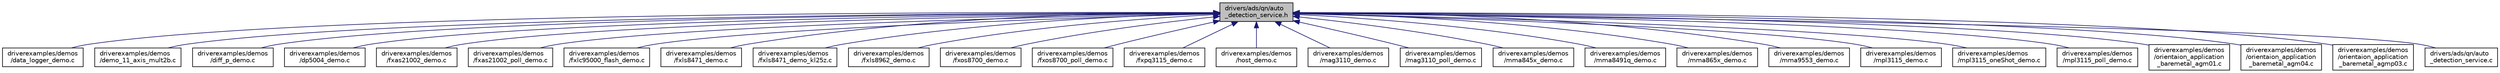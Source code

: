 digraph "drivers/ads/qn/auto_detection_service.h"
{
  edge [fontname="Helvetica",fontsize="10",labelfontname="Helvetica",labelfontsize="10"];
  node [fontname="Helvetica",fontsize="10",shape=record];
  Node2 [label="drivers/ads/qn/auto\l_detection_service.h",height=0.2,width=0.4,color="black", fillcolor="grey75", style="filled", fontcolor="black"];
  Node2 -> Node3 [dir="back",color="midnightblue",fontsize="10",style="solid",fontname="Helvetica"];
  Node3 [label="driverexamples/demos\l/data_logger_demo.c",height=0.2,width=0.4,color="black", fillcolor="white", style="filled",URL="$data__logger__demo_8c.html",tooltip="The data_logger_demo.c file implements the ISSDK Data Logger for RD-KL25-AGMP01 example demonstration..."];
  Node2 -> Node4 [dir="back",color="midnightblue",fontsize="10",style="solid",fontname="Helvetica"];
  Node4 [label="driverexamples/demos\l/demo_11_axis_mult2b.c",height=0.2,width=0.4,color="black", fillcolor="white", style="filled",URL="$demo__11__axis__mult2b_8c.html",tooltip="The demo_11_axis_mult2b.c file implements the ISSDK MMA8652, MAG3110, FXAS21002 and MPL3115 sensors 1..."];
  Node2 -> Node5 [dir="back",color="midnightblue",fontsize="10",style="solid",fontname="Helvetica"];
  Node5 [label="driverexamples/demos\l/diff_p_demo.c",height=0.2,width=0.4,color="black", fillcolor="white", style="filled",URL="$diff__p__demo_8c.html",tooltip="The diff_p_demo.c file implements the ISSDK DIFF_P sensor driver example demonstration with Interrupt..."];
  Node2 -> Node6 [dir="back",color="midnightblue",fontsize="10",style="solid",fontname="Helvetica"];
  Node6 [label="driverexamples/demos\l/dp5004_demo.c",height=0.2,width=0.4,color="black", fillcolor="white", style="filled",URL="$dp5004__demo_8c.html",tooltip="The dp5004_demo.c file implements the ISSDK MPXVDP5004 analog sensor driver demo demonstration in int..."];
  Node2 -> Node7 [dir="back",color="midnightblue",fontsize="10",style="solid",fontname="Helvetica"];
  Node7 [label="driverexamples/demos\l/fxas21002_demo.c",height=0.2,width=0.4,color="black", fillcolor="white", style="filled",URL="$fxas21002__demo_8c.html",tooltip="The fxas21002_demo.c file implements the ISSDK FXAS21002 sensor demo example demonstration with inter..."];
  Node2 -> Node8 [dir="back",color="midnightblue",fontsize="10",style="solid",fontname="Helvetica"];
  Node8 [label="driverexamples/demos\l/fxas21002_poll_demo.c",height=0.2,width=0.4,color="black", fillcolor="white", style="filled",URL="$fxas21002__poll__demo_8c.html",tooltip="The fxas21002_poll_demo.c file implements the ISSDK FXAS21002 sensor demo example demonstration with ..."];
  Node2 -> Node9 [dir="back",color="midnightblue",fontsize="10",style="solid",fontname="Helvetica"];
  Node9 [label="driverexamples/demos\l/fxlc95000_flash_demo.c",height=0.2,width=0.4,color="black", fillcolor="white", style="filled",URL="$fxlc95000__flash__demo_8c.html",tooltip="The fxlc95000_flash_demo.c file implements the ISSDK FXLC95000L sensor driver example demonstration f..."];
  Node2 -> Node10 [dir="back",color="midnightblue",fontsize="10",style="solid",fontname="Helvetica"];
  Node10 [label="driverexamples/demos\l/fxls8471_demo.c",height=0.2,width=0.4,color="black", fillcolor="white", style="filled",URL="$fxls8471__demo_8c.html",tooltip="The fxls8471_demo.c file implements the ISSDK FXLS8471 sensor demo example demonstration with interru..."];
  Node2 -> Node11 [dir="back",color="midnightblue",fontsize="10",style="solid",fontname="Helvetica"];
  Node11 [label="driverexamples/demos\l/fxls8471_demo_kl25z.c",height=0.2,width=0.4,color="black", fillcolor="white", style="filled",URL="$fxls8471__demo__kl25z_8c.html"];
  Node2 -> Node12 [dir="back",color="midnightblue",fontsize="10",style="solid",fontname="Helvetica"];
  Node12 [label="driverexamples/demos\l/fxls8962_demo.c",height=0.2,width=0.4,color="black", fillcolor="white", style="filled",URL="$fxls8962__demo_8c.html",tooltip="The fxls8962_demo.c file implements the ISSDK FXLS8962 sensor demo example demonstration with interru..."];
  Node2 -> Node13 [dir="back",color="midnightblue",fontsize="10",style="solid",fontname="Helvetica"];
  Node13 [label="driverexamples/demos\l/fxos8700_demo.c",height=0.2,width=0.4,color="black", fillcolor="white", style="filled",URL="$fxos8700__demo_8c.html",tooltip="The fxos8700_demo.c file implements the ISSDK FXOS8700 sensor driver example demonstration with inter..."];
  Node2 -> Node14 [dir="back",color="midnightblue",fontsize="10",style="solid",fontname="Helvetica"];
  Node14 [label="driverexamples/demos\l/fxos8700_poll_demo.c",height=0.2,width=0.4,color="black", fillcolor="white", style="filled",URL="$fxos8700__poll__demo_8c.html"];
  Node2 -> Node15 [dir="back",color="midnightblue",fontsize="10",style="solid",fontname="Helvetica"];
  Node15 [label="driverexamples/demos\l/fxpq3115_demo.c",height=0.2,width=0.4,color="black", fillcolor="white", style="filled",URL="$fxpq3115__demo_8c.html",tooltip="The fxpq3115_demo.c file implements the ISSDK FXPQ3115 sensor demo example demonstration with One-Sho..."];
  Node2 -> Node16 [dir="back",color="midnightblue",fontsize="10",style="solid",fontname="Helvetica"];
  Node16 [label="driverexamples/demos\l/host_demo.c",height=0.2,width=0.4,color="black", fillcolor="white", style="filled",URL="$host__demo_8c.html",tooltip="The host_demo.c file implements the ISSDK HOST I/O Demo. "];
  Node2 -> Node17 [dir="back",color="midnightblue",fontsize="10",style="solid",fontname="Helvetica"];
  Node17 [label="driverexamples/demos\l/mag3110_demo.c",height=0.2,width=0.4,color="black", fillcolor="white", style="filled",URL="$mag3110__demo_8c.html",tooltip="The mag3110_demo.c file implements the ISSDK MAG3110 sensor demo example demonstration with interrupt..."];
  Node2 -> Node18 [dir="back",color="midnightblue",fontsize="10",style="solid",fontname="Helvetica"];
  Node18 [label="driverexamples/demos\l/mag3110_poll_demo.c",height=0.2,width=0.4,color="black", fillcolor="white", style="filled",URL="$mag3110__poll__demo_8c.html",tooltip="The mag3110_poll_demo.c file implements the ISSDK MAG3110 sensor demo example demonstration with poll..."];
  Node2 -> Node19 [dir="back",color="midnightblue",fontsize="10",style="solid",fontname="Helvetica"];
  Node19 [label="driverexamples/demos\l/mma845x_demo.c",height=0.2,width=0.4,color="black", fillcolor="white", style="filled",URL="$mma845x__demo_8c.html",tooltip="The mma845x_demo.c file implements the ISSDK MMA845x sensor demo example demonstration with interrupt..."];
  Node2 -> Node20 [dir="back",color="midnightblue",fontsize="10",style="solid",fontname="Helvetica"];
  Node20 [label="driverexamples/demos\l/mma8491q_demo.c",height=0.2,width=0.4,color="black", fillcolor="white", style="filled",URL="$mma8491q__demo_8c.html",tooltip="The mma8491q_demo.c file implements the ISSDK MMA8491Q sensor driver demo demonstration with polling ..."];
  Node2 -> Node21 [dir="back",color="midnightblue",fontsize="10",style="solid",fontname="Helvetica"];
  Node21 [label="driverexamples/demos\l/mma865x_demo.c",height=0.2,width=0.4,color="black", fillcolor="white", style="filled",URL="$mma865x__demo_8c.html",tooltip="The mma865x_demo.c file implements the ISSDK MMA865x sensor demo example demonstration with interrupt..."];
  Node2 -> Node22 [dir="back",color="midnightblue",fontsize="10",style="solid",fontname="Helvetica"];
  Node22 [label="driverexamples/demos\l/mma9553_demo.c",height=0.2,width=0.4,color="black", fillcolor="white", style="filled",URL="$mma9553__demo_8c.html",tooltip="The mma9553_demo.c file implements the ISSDK MMA9553L sensor driver example demonstration as a Accele..."];
  Node2 -> Node23 [dir="back",color="midnightblue",fontsize="10",style="solid",fontname="Helvetica"];
  Node23 [label="driverexamples/demos\l/mpl3115_demo.c",height=0.2,width=0.4,color="black", fillcolor="white", style="filled",URL="$mpl3115__demo_8c.html",tooltip="The mpl3115_demo.c file implements the ISSDK MPL3115 sensor demo example demonstration with One-Shot ..."];
  Node2 -> Node24 [dir="back",color="midnightblue",fontsize="10",style="solid",fontname="Helvetica"];
  Node24 [label="driverexamples/demos\l/mpl3115_oneShot_demo.c",height=0.2,width=0.4,color="black", fillcolor="white", style="filled",URL="$mpl3115__one_shot__demo_8c.html",tooltip="The mpl3115_oneShot_demo.c file implements the ISSDK MPL3115 sensor demo example demonstration with O..."];
  Node2 -> Node25 [dir="back",color="midnightblue",fontsize="10",style="solid",fontname="Helvetica"];
  Node25 [label="driverexamples/demos\l/mpl3115_poll_demo.c",height=0.2,width=0.4,color="black", fillcolor="white", style="filled",URL="$mpl3115__poll__demo_8c.html",tooltip="The mpl3115_poll_demo.c file implements the ISSDK MPL3115 sensor demo example demonstration with One-..."];
  Node2 -> Node26 [dir="back",color="midnightblue",fontsize="10",style="solid",fontname="Helvetica"];
  Node26 [label="driverexamples/demos\l/orientaion_application\l_baremetal_agm01.c",height=0.2,width=0.4,color="black", fillcolor="white", style="filled",URL="$orientaion__application__baremetal__agm01_8c.html",tooltip="The orientaion_application_baremetal_agm01.c file implements the ISSDK baremetal orientation applicat..."];
  Node2 -> Node27 [dir="back",color="midnightblue",fontsize="10",style="solid",fontname="Helvetica"];
  Node27 [label="driverexamples/demos\l/orientaion_application\l_baremetal_agm04.c",height=0.2,width=0.4,color="black", fillcolor="white", style="filled",URL="$orientaion__application__baremetal__agm04_8c.html",tooltip="The orientaion_application_baremetal_agm04.c file implements the ISSDK baremetal orientation applicat..."];
  Node2 -> Node28 [dir="back",color="midnightblue",fontsize="10",style="solid",fontname="Helvetica"];
  Node28 [label="driverexamples/demos\l/orientaion_application\l_baremetal_agmp03.c",height=0.2,width=0.4,color="black", fillcolor="white", style="filled",URL="$orientaion__application__baremetal__agmp03_8c.html",tooltip="The orientaion_application_baremetal_agmp03.c file implements the ISSDK baremetal orientation applica..."];
  Node2 -> Node29 [dir="back",color="midnightblue",fontsize="10",style="solid",fontname="Helvetica"];
  Node29 [label="drivers/ads/qn/auto\l_detection_service.c",height=0.2,width=0.4,color="black", fillcolor="white", style="filled",URL="$qn_2auto__detection__service_8c.html"];
}
